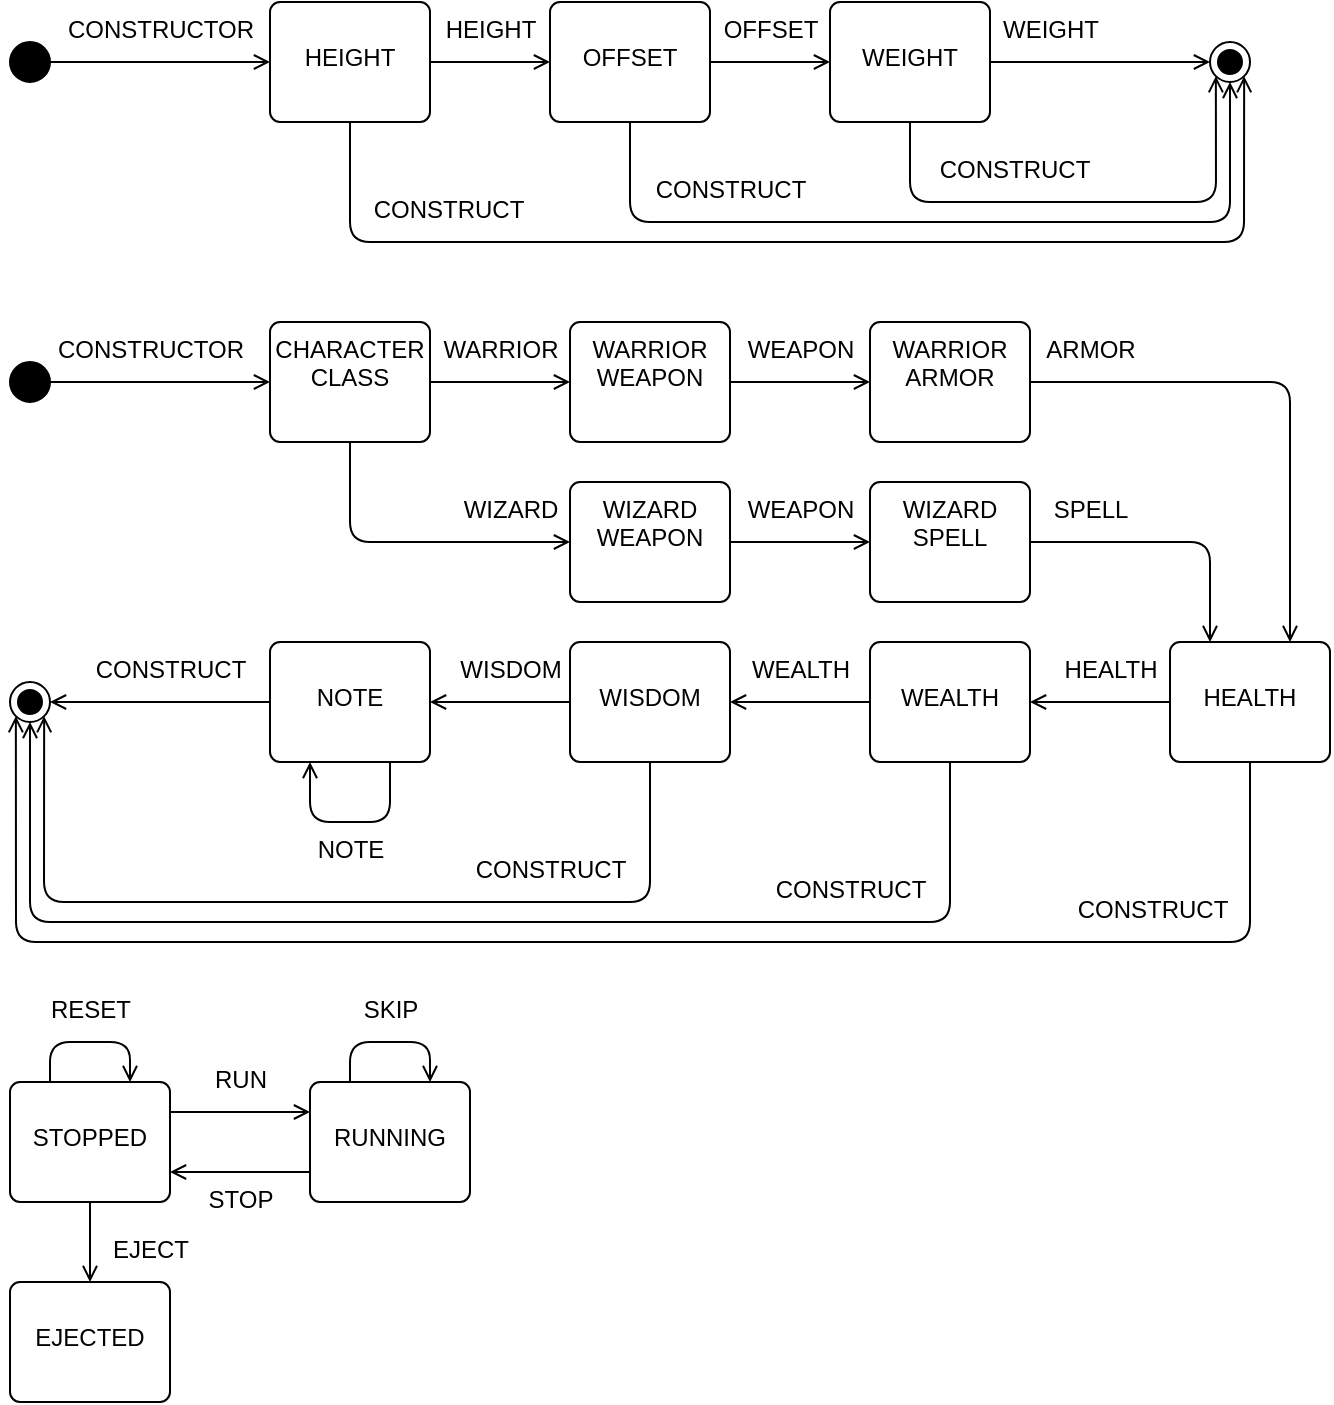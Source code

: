 <mxfile version="24.7.10">
  <diagram name="Page-1" id="Ac71hImqdFUwSNVHBzud">
    <mxGraphModel dx="1434" dy="754" grid="1" gridSize="10" guides="1" tooltips="1" connect="1" arrows="1" fold="1" page="1" pageScale="1" pageWidth="850" pageHeight="1100" background="none" math="0" shadow="0">
      <root>
        <mxCell id="0" />
        <mxCell id="1" parent="0" />
        <mxCell id="HTi7tMDV67TymgXYMMtL-4" value="&lt;div&gt;&lt;br&gt;&lt;/div&gt;&lt;div&gt;STOPPED&lt;/div&gt;" style="html=1;align=center;verticalAlign=top;rounded=1;absoluteArcSize=1;arcSize=10;dashed=0;whiteSpace=wrap;labelBackgroundColor=none;" parent="1" vertex="1">
          <mxGeometry x="40" y="580" width="80" height="60" as="geometry" />
        </mxCell>
        <mxCell id="HTi7tMDV67TymgXYMMtL-5" value="&lt;div&gt;&lt;br&gt;&lt;/div&gt;&lt;div&gt;EJECTED&lt;/div&gt;" style="html=1;align=center;verticalAlign=top;rounded=1;absoluteArcSize=1;arcSize=10;dashed=0;whiteSpace=wrap;labelBackgroundColor=none;" parent="1" vertex="1">
          <mxGeometry x="40" y="680" width="80" height="60" as="geometry" />
        </mxCell>
        <mxCell id="HTi7tMDV67TymgXYMMtL-6" value="&lt;div&gt;&lt;br&gt;&lt;/div&gt;&lt;div&gt;RUNNING&lt;/div&gt;" style="html=1;align=center;verticalAlign=top;rounded=1;absoluteArcSize=1;arcSize=10;dashed=0;whiteSpace=wrap;labelBackgroundColor=none;" parent="1" vertex="1">
          <mxGeometry x="190" y="580" width="80" height="60" as="geometry" />
        </mxCell>
        <mxCell id="HTi7tMDV67TymgXYMMtL-11" value="" style="endArrow=open;html=1;rounded=1;align=center;verticalAlign=bottom;endFill=0;labelBackgroundColor=none;exitX=0;exitY=0.75;exitDx=0;exitDy=0;entryX=1;entryY=0.75;entryDx=0;entryDy=0;fontColor=default;" parent="1" source="HTi7tMDV67TymgXYMMtL-6" target="HTi7tMDV67TymgXYMMtL-4" edge="1">
          <mxGeometry y="70" relative="1" as="geometry">
            <mxPoint x="280" y="740" as="sourcePoint" />
            <mxPoint x="480" y="740" as="targetPoint" />
            <mxPoint as="offset" />
          </mxGeometry>
        </mxCell>
        <mxCell id="HTi7tMDV67TymgXYMMtL-12" value="STOP" style="resizable=0;html=1;align=center;verticalAlign=top;labelBackgroundColor=none;direction=south;rounded=1;" parent="HTi7tMDV67TymgXYMMtL-11" connectable="0" vertex="1">
          <mxGeometry relative="1" as="geometry" />
        </mxCell>
        <mxCell id="HTi7tMDV67TymgXYMMtL-14" value="" style="endArrow=open;html=1;rounded=1;align=center;verticalAlign=bottom;endFill=0;labelBackgroundColor=none;exitX=1;exitY=0.25;exitDx=0;exitDy=0;entryX=0;entryY=0.25;entryDx=0;entryDy=0;fontColor=default;" parent="1" source="HTi7tMDV67TymgXYMMtL-4" target="HTi7tMDV67TymgXYMMtL-6" edge="1">
          <mxGeometry y="70" relative="1" as="geometry">
            <mxPoint x="320" y="530" as="sourcePoint" />
            <mxPoint x="120" y="530" as="targetPoint" />
            <mxPoint as="offset" />
          </mxGeometry>
        </mxCell>
        <mxCell id="HTi7tMDV67TymgXYMMtL-15" value="RUN" style="resizable=0;html=1;align=center;verticalAlign=top;labelBackgroundColor=none;direction=west;rounded=1;" parent="HTi7tMDV67TymgXYMMtL-14" connectable="0" vertex="1">
          <mxGeometry relative="1" as="geometry">
            <mxPoint y="-30" as="offset" />
          </mxGeometry>
        </mxCell>
        <mxCell id="HTi7tMDV67TymgXYMMtL-16" value="" style="endArrow=open;html=1;rounded=1;align=center;verticalAlign=bottom;endFill=0;labelBackgroundColor=none;exitX=0.5;exitY=1;exitDx=0;exitDy=0;entryX=0.5;entryY=0;entryDx=0;entryDy=0;fontColor=default;" parent="1" source="HTi7tMDV67TymgXYMMtL-4" target="HTi7tMDV67TymgXYMMtL-5" edge="1">
          <mxGeometry y="70" relative="1" as="geometry">
            <mxPoint x="170" y="590" as="sourcePoint" />
            <mxPoint x="370" y="590" as="targetPoint" />
            <mxPoint as="offset" />
          </mxGeometry>
        </mxCell>
        <mxCell id="HTi7tMDV67TymgXYMMtL-17" value="EJECT" style="resizable=0;html=1;align=center;verticalAlign=top;labelBackgroundColor=none;direction=south;rounded=1;" parent="HTi7tMDV67TymgXYMMtL-16" connectable="0" vertex="1">
          <mxGeometry relative="1" as="geometry">
            <mxPoint x="30" y="-10" as="offset" />
          </mxGeometry>
        </mxCell>
        <mxCell id="HTi7tMDV67TymgXYMMtL-20" value="" style="endArrow=open;html=1;rounded=1;align=center;verticalAlign=bottom;endFill=0;labelBackgroundColor=none;exitX=0.25;exitY=0;exitDx=0;exitDy=0;entryX=0.75;entryY=0;entryDx=0;entryDy=0;fontColor=default;" parent="1" source="HTi7tMDV67TymgXYMMtL-6" target="HTi7tMDV67TymgXYMMtL-6" edge="1">
          <mxGeometry y="70" relative="1" as="geometry">
            <mxPoint x="330" y="630" as="sourcePoint" />
            <mxPoint x="460" y="610" as="targetPoint" />
            <Array as="points">
              <mxPoint x="210" y="560" />
              <mxPoint x="250" y="560" />
            </Array>
            <mxPoint as="offset" />
          </mxGeometry>
        </mxCell>
        <mxCell id="HTi7tMDV67TymgXYMMtL-21" value="SKIP" style="resizable=0;html=1;align=center;verticalAlign=top;labelBackgroundColor=none;direction=west;rounded=1;" parent="HTi7tMDV67TymgXYMMtL-20" connectable="0" vertex="1">
          <mxGeometry relative="1" as="geometry">
            <mxPoint y="-30" as="offset" />
          </mxGeometry>
        </mxCell>
        <mxCell id="HTi7tMDV67TymgXYMMtL-26" value="" style="endArrow=open;html=1;rounded=1;align=center;verticalAlign=bottom;endFill=0;labelBackgroundColor=none;exitX=0.25;exitY=0;exitDx=0;exitDy=0;entryX=0.75;entryY=0;entryDx=0;entryDy=0;fontColor=default;" parent="1" source="HTi7tMDV67TymgXYMMtL-4" target="HTi7tMDV67TymgXYMMtL-4" edge="1">
          <mxGeometry y="70" relative="1" as="geometry">
            <mxPoint x="290" y="590" as="sourcePoint" />
            <mxPoint x="290" y="630" as="targetPoint" />
            <Array as="points">
              <mxPoint x="60" y="560" />
              <mxPoint x="100" y="560" />
            </Array>
            <mxPoint as="offset" />
          </mxGeometry>
        </mxCell>
        <mxCell id="HTi7tMDV67TymgXYMMtL-27" value="RESET" style="resizable=0;html=1;align=center;verticalAlign=top;labelBackgroundColor=none;direction=north;rounded=1;" parent="HTi7tMDV67TymgXYMMtL-26" connectable="0" vertex="1">
          <mxGeometry relative="1" as="geometry">
            <mxPoint y="-30" as="offset" />
          </mxGeometry>
        </mxCell>
        <mxCell id="Jva7O8vbE3L5nxs0JY6R-1" value="&lt;div&gt;&lt;br&gt;&lt;/div&gt;&lt;div&gt;HEIGHT&lt;/div&gt;" style="html=1;align=center;verticalAlign=top;rounded=1;absoluteArcSize=1;arcSize=10;dashed=0;whiteSpace=wrap;labelBackgroundColor=none;" parent="1" vertex="1">
          <mxGeometry x="170" y="40" width="80" height="60" as="geometry" />
        </mxCell>
        <mxCell id="Jva7O8vbE3L5nxs0JY6R-2" value="&lt;div&gt;&lt;br&gt;&lt;/div&gt;&lt;div&gt;OFFSET&lt;/div&gt;" style="html=1;align=center;verticalAlign=top;rounded=1;absoluteArcSize=1;arcSize=10;dashed=0;whiteSpace=wrap;labelBackgroundColor=none;" parent="1" vertex="1">
          <mxGeometry x="310" y="40" width="80" height="60" as="geometry" />
        </mxCell>
        <mxCell id="Jva7O8vbE3L5nxs0JY6R-3" value="&lt;div&gt;&lt;br&gt;&lt;/div&gt;&lt;div&gt;WEIGHT&lt;/div&gt;" style="html=1;align=center;verticalAlign=top;rounded=1;absoluteArcSize=1;arcSize=10;dashed=0;whiteSpace=wrap;labelBackgroundColor=none;" parent="1" vertex="1">
          <mxGeometry x="450" y="40" width="80" height="60" as="geometry" />
        </mxCell>
        <mxCell id="Jva7O8vbE3L5nxs0JY6R-4" value="" style="ellipse;fillColor=strokeColor;html=1;" parent="1" vertex="1">
          <mxGeometry x="40" y="60" width="20" height="20" as="geometry" />
        </mxCell>
        <mxCell id="Jva7O8vbE3L5nxs0JY6R-5" value="" style="endArrow=open;html=1;rounded=1;align=center;verticalAlign=bottom;endFill=0;labelBackgroundColor=none;fontColor=default;exitX=1;exitY=0.5;exitDx=0;exitDy=0;entryX=0;entryY=0.5;entryDx=0;entryDy=0;" parent="1" source="Jva7O8vbE3L5nxs0JY6R-4" target="Jva7O8vbE3L5nxs0JY6R-1" edge="1">
          <mxGeometry y="70" relative="1" as="geometry">
            <mxPoint x="280" y="-10" as="sourcePoint" />
            <mxPoint x="150" y="-10" as="targetPoint" />
            <mxPoint as="offset" />
          </mxGeometry>
        </mxCell>
        <mxCell id="Jva7O8vbE3L5nxs0JY6R-6" value="CONSTRUCTOR" style="resizable=0;html=1;align=center;verticalAlign=top;labelBackgroundColor=none;direction=west;rounded=1;" parent="Jva7O8vbE3L5nxs0JY6R-5" connectable="0" vertex="1">
          <mxGeometry relative="1" as="geometry">
            <mxPoint y="-30" as="offset" />
          </mxGeometry>
        </mxCell>
        <mxCell id="Jva7O8vbE3L5nxs0JY6R-8" value="" style="endArrow=open;html=1;rounded=1;align=center;verticalAlign=bottom;endFill=0;labelBackgroundColor=none;fontColor=default;exitX=1;exitY=0.5;exitDx=0;exitDy=0;entryX=0;entryY=0.5;entryDx=0;entryDy=0;" parent="1" source="Jva7O8vbE3L5nxs0JY6R-1" target="Jva7O8vbE3L5nxs0JY6R-2" edge="1">
          <mxGeometry y="70" relative="1" as="geometry">
            <mxPoint x="230" y="170" as="sourcePoint" />
            <mxPoint x="340" y="170" as="targetPoint" />
            <mxPoint as="offset" />
          </mxGeometry>
        </mxCell>
        <mxCell id="Jva7O8vbE3L5nxs0JY6R-9" value="&lt;div&gt;HEIGHT&lt;/div&gt;" style="resizable=0;html=1;align=center;verticalAlign=top;labelBackgroundColor=none;direction=west;rounded=1;" parent="Jva7O8vbE3L5nxs0JY6R-8" connectable="0" vertex="1">
          <mxGeometry relative="1" as="geometry">
            <mxPoint y="-30" as="offset" />
          </mxGeometry>
        </mxCell>
        <mxCell id="Jva7O8vbE3L5nxs0JY6R-10" value="" style="endArrow=open;html=1;rounded=1;align=center;verticalAlign=bottom;endFill=0;labelBackgroundColor=none;fontColor=default;exitX=1;exitY=0.5;exitDx=0;exitDy=0;entryX=0;entryY=0.5;entryDx=0;entryDy=0;" parent="1" source="Jva7O8vbE3L5nxs0JY6R-2" target="Jva7O8vbE3L5nxs0JY6R-3" edge="1">
          <mxGeometry y="70" relative="1" as="geometry">
            <mxPoint x="260" y="80" as="sourcePoint" />
            <mxPoint x="330" y="80" as="targetPoint" />
            <mxPoint as="offset" />
          </mxGeometry>
        </mxCell>
        <mxCell id="Jva7O8vbE3L5nxs0JY6R-11" value="OFFSET" style="resizable=0;html=1;align=center;verticalAlign=top;labelBackgroundColor=none;direction=west;rounded=1;" parent="Jva7O8vbE3L5nxs0JY6R-10" connectable="0" vertex="1">
          <mxGeometry relative="1" as="geometry">
            <mxPoint y="-30" as="offset" />
          </mxGeometry>
        </mxCell>
        <mxCell id="Jva7O8vbE3L5nxs0JY6R-14" value="" style="endArrow=open;html=1;rounded=1;align=center;verticalAlign=bottom;endFill=0;labelBackgroundColor=none;fontColor=default;exitX=1;exitY=0.5;exitDx=0;exitDy=0;entryX=0;entryY=0.5;entryDx=0;entryDy=0;" parent="1" source="Jva7O8vbE3L5nxs0JY6R-3" target="Jva7O8vbE3L5nxs0JY6R-7" edge="1">
          <mxGeometry y="70" relative="1" as="geometry">
            <mxPoint x="550" y="69.5" as="sourcePoint" />
            <mxPoint x="620" y="69.5" as="targetPoint" />
            <mxPoint as="offset" />
          </mxGeometry>
        </mxCell>
        <mxCell id="Jva7O8vbE3L5nxs0JY6R-15" value="WEIGHT" style="resizable=0;html=1;align=center;verticalAlign=top;labelBackgroundColor=none;direction=west;rounded=1;" parent="Jva7O8vbE3L5nxs0JY6R-14" connectable="0" vertex="1">
          <mxGeometry relative="1" as="geometry">
            <mxPoint x="-25" y="-30" as="offset" />
          </mxGeometry>
        </mxCell>
        <mxCell id="Jva7O8vbE3L5nxs0JY6R-7" value="" style="ellipse;html=1;shape=endState;fillColor=strokeColor;" parent="1" vertex="1">
          <mxGeometry x="640" y="60" width="20" height="20" as="geometry" />
        </mxCell>
        <mxCell id="Jva7O8vbE3L5nxs0JY6R-16" value="" style="endArrow=open;html=1;rounded=1;align=center;verticalAlign=bottom;endFill=0;labelBackgroundColor=none;fontColor=default;exitX=0.5;exitY=1;exitDx=0;exitDy=0;entryX=1;entryY=1;entryDx=0;entryDy=0;" parent="1" source="Jva7O8vbE3L5nxs0JY6R-1" target="Jva7O8vbE3L5nxs0JY6R-7" edge="1">
          <mxGeometry y="70" relative="1" as="geometry">
            <mxPoint x="80" y="180" as="sourcePoint" />
            <mxPoint x="600" y="160" as="targetPoint" />
            <mxPoint as="offset" />
            <Array as="points">
              <mxPoint x="210" y="160" />
              <mxPoint x="410" y="160" />
              <mxPoint x="657" y="160" />
            </Array>
          </mxGeometry>
        </mxCell>
        <mxCell id="Jva7O8vbE3L5nxs0JY6R-17" value="CONSTRUCT" style="resizable=0;html=1;align=center;verticalAlign=top;labelBackgroundColor=none;direction=north;rounded=1;" parent="Jva7O8vbE3L5nxs0JY6R-16" connectable="0" vertex="1">
          <mxGeometry relative="1" as="geometry">
            <mxPoint x="-186" y="-30" as="offset" />
          </mxGeometry>
        </mxCell>
        <mxCell id="Jva7O8vbE3L5nxs0JY6R-18" value="" style="endArrow=open;html=1;rounded=1;align=center;verticalAlign=bottom;endFill=0;labelBackgroundColor=none;fontColor=default;exitX=0.5;exitY=1;exitDx=0;exitDy=0;entryX=0.5;entryY=1;entryDx=0;entryDy=0;" parent="1" source="Jva7O8vbE3L5nxs0JY6R-2" target="Jva7O8vbE3L5nxs0JY6R-7" edge="1">
          <mxGeometry y="70" relative="1" as="geometry">
            <mxPoint x="220" y="110" as="sourcePoint" />
            <mxPoint x="590" y="80" as="targetPoint" />
            <mxPoint as="offset" />
            <Array as="points">
              <mxPoint x="350" y="150" />
              <mxPoint x="650" y="150" />
            </Array>
          </mxGeometry>
        </mxCell>
        <mxCell id="Jva7O8vbE3L5nxs0JY6R-19" value="CONSTRUCT" style="resizable=0;html=1;align=center;verticalAlign=top;labelBackgroundColor=none;direction=west;rounded=1;" parent="Jva7O8vbE3L5nxs0JY6R-18" connectable="0" vertex="1">
          <mxGeometry relative="1" as="geometry">
            <mxPoint x="-110" y="-30" as="offset" />
          </mxGeometry>
        </mxCell>
        <mxCell id="Jva7O8vbE3L5nxs0JY6R-20" value="" style="endArrow=open;html=1;rounded=1;align=center;verticalAlign=bottom;endFill=0;labelBackgroundColor=none;fontColor=default;exitX=0.5;exitY=1;exitDx=0;exitDy=0;entryX=0;entryY=1;entryDx=0;entryDy=0;" parent="1" source="Jva7O8vbE3L5nxs0JY6R-3" target="Jva7O8vbE3L5nxs0JY6R-7" edge="1">
          <mxGeometry y="70" relative="1" as="geometry">
            <mxPoint x="360" y="110" as="sourcePoint" />
            <mxPoint x="590" y="80" as="targetPoint" />
            <mxPoint as="offset" />
            <Array as="points">
              <mxPoint x="490" y="140" />
              <mxPoint x="643" y="140" />
            </Array>
          </mxGeometry>
        </mxCell>
        <mxCell id="Jva7O8vbE3L5nxs0JY6R-21" value="CONSTRUCT" style="resizable=0;html=1;align=center;verticalAlign=top;labelBackgroundColor=none;direction=north;rounded=1;" parent="Jva7O8vbE3L5nxs0JY6R-20" connectable="0" vertex="1">
          <mxGeometry relative="1" as="geometry">
            <mxPoint x="-36" y="-30" as="offset" />
          </mxGeometry>
        </mxCell>
        <mxCell id="Jva7O8vbE3L5nxs0JY6R-22" value="&lt;div&gt;CHARACTER&lt;/div&gt;&lt;div&gt;CLASS&lt;br&gt;&lt;/div&gt;" style="html=1;align=center;verticalAlign=top;rounded=1;absoluteArcSize=1;arcSize=10;dashed=0;whiteSpace=wrap;labelBackgroundColor=none;" parent="1" vertex="1">
          <mxGeometry x="170" y="200" width="80" height="60" as="geometry" />
        </mxCell>
        <mxCell id="Jva7O8vbE3L5nxs0JY6R-23" value="&lt;div&gt;WARRIOR&lt;/div&gt;&lt;div&gt;WEAPON&lt;/div&gt;" style="html=1;align=center;verticalAlign=top;rounded=1;absoluteArcSize=1;arcSize=10;dashed=0;whiteSpace=wrap;labelBackgroundColor=none;" parent="1" vertex="1">
          <mxGeometry x="320" y="200" width="80" height="60" as="geometry" />
        </mxCell>
        <mxCell id="Jva7O8vbE3L5nxs0JY6R-24" value="&lt;div&gt;WARRIOR&lt;/div&gt;&lt;div&gt;ARMOR&lt;/div&gt;" style="html=1;align=center;verticalAlign=top;rounded=1;absoluteArcSize=1;arcSize=10;dashed=0;whiteSpace=wrap;labelBackgroundColor=none;" parent="1" vertex="1">
          <mxGeometry x="470" y="200" width="80" height="60" as="geometry" />
        </mxCell>
        <mxCell id="Jva7O8vbE3L5nxs0JY6R-25" value="" style="ellipse;fillColor=strokeColor;html=1;" parent="1" vertex="1">
          <mxGeometry x="40" y="220" width="20" height="20" as="geometry" />
        </mxCell>
        <mxCell id="Jva7O8vbE3L5nxs0JY6R-26" value="" style="endArrow=open;html=1;rounded=1;align=center;verticalAlign=bottom;endFill=0;labelBackgroundColor=none;fontColor=default;exitX=1;exitY=0.5;exitDx=0;exitDy=0;entryX=0;entryY=0.5;entryDx=0;entryDy=0;" parent="1" source="Jva7O8vbE3L5nxs0JY6R-25" target="Jva7O8vbE3L5nxs0JY6R-22" edge="1">
          <mxGeometry y="70" relative="1" as="geometry">
            <mxPoint x="280" y="150" as="sourcePoint" />
            <mxPoint x="150" y="150" as="targetPoint" />
            <mxPoint as="offset" />
          </mxGeometry>
        </mxCell>
        <mxCell id="Jva7O8vbE3L5nxs0JY6R-27" value="CONSTRUCTOR" style="resizable=0;html=1;align=center;verticalAlign=top;labelBackgroundColor=none;direction=west;rounded=1;" parent="Jva7O8vbE3L5nxs0JY6R-26" connectable="0" vertex="1">
          <mxGeometry relative="1" as="geometry">
            <mxPoint x="-5" y="-30" as="offset" />
          </mxGeometry>
        </mxCell>
        <mxCell id="Jva7O8vbE3L5nxs0JY6R-28" value="" style="endArrow=open;html=1;rounded=1;align=center;verticalAlign=bottom;endFill=0;labelBackgroundColor=none;fontColor=default;exitX=1;exitY=0.5;exitDx=0;exitDy=0;entryX=0;entryY=0.5;entryDx=0;entryDy=0;" parent="1" source="Jva7O8vbE3L5nxs0JY6R-22" target="Jva7O8vbE3L5nxs0JY6R-23" edge="1">
          <mxGeometry y="70" relative="1" as="geometry">
            <mxPoint x="230" y="330" as="sourcePoint" />
            <mxPoint x="340" y="330" as="targetPoint" />
            <mxPoint as="offset" />
          </mxGeometry>
        </mxCell>
        <mxCell id="Jva7O8vbE3L5nxs0JY6R-29" value="WARRIOR" style="resizable=0;html=1;align=center;verticalAlign=top;labelBackgroundColor=none;direction=west;rounded=1;" parent="Jva7O8vbE3L5nxs0JY6R-28" connectable="0" vertex="1">
          <mxGeometry relative="1" as="geometry">
            <mxPoint y="-30" as="offset" />
          </mxGeometry>
        </mxCell>
        <mxCell id="Jva7O8vbE3L5nxs0JY6R-30" value="" style="endArrow=open;html=1;rounded=1;align=center;verticalAlign=bottom;endFill=0;labelBackgroundColor=none;fontColor=default;exitX=1;exitY=0.5;exitDx=0;exitDy=0;entryX=0;entryY=0.5;entryDx=0;entryDy=0;" parent="1" source="Jva7O8vbE3L5nxs0JY6R-23" target="Jva7O8vbE3L5nxs0JY6R-24" edge="1">
          <mxGeometry y="70" relative="1" as="geometry">
            <mxPoint x="270" y="240" as="sourcePoint" />
            <mxPoint x="340" y="240" as="targetPoint" />
            <mxPoint as="offset" />
          </mxGeometry>
        </mxCell>
        <mxCell id="Jva7O8vbE3L5nxs0JY6R-31" value="WEAPON" style="resizable=0;html=1;align=center;verticalAlign=top;labelBackgroundColor=none;direction=west;rounded=1;" parent="Jva7O8vbE3L5nxs0JY6R-30" connectable="0" vertex="1">
          <mxGeometry relative="1" as="geometry">
            <mxPoint y="-30" as="offset" />
          </mxGeometry>
        </mxCell>
        <mxCell id="Jva7O8vbE3L5nxs0JY6R-32" value="" style="endArrow=open;html=1;rounded=1;align=center;verticalAlign=bottom;endFill=0;labelBackgroundColor=none;fontColor=default;exitX=1;exitY=0.5;exitDx=0;exitDy=0;entryX=0.75;entryY=0;entryDx=0;entryDy=0;" parent="1" source="Jva7O8vbE3L5nxs0JY6R-24" target="Jva7O8vbE3L5nxs0JY6R-49" edge="1">
          <mxGeometry y="70" relative="1" as="geometry">
            <mxPoint x="570" y="229.5" as="sourcePoint" />
            <mxPoint x="660" y="230" as="targetPoint" />
            <mxPoint as="offset" />
            <Array as="points">
              <mxPoint x="680" y="230" />
            </Array>
          </mxGeometry>
        </mxCell>
        <mxCell id="Jva7O8vbE3L5nxs0JY6R-33" value="ARMOR" style="resizable=0;html=1;align=center;verticalAlign=top;labelBackgroundColor=none;direction=west;rounded=1;" parent="Jva7O8vbE3L5nxs0JY6R-32" connectable="0" vertex="1">
          <mxGeometry relative="1" as="geometry">
            <mxPoint x="-100" y="-30" as="offset" />
          </mxGeometry>
        </mxCell>
        <mxCell id="Jva7O8vbE3L5nxs0JY6R-41" value="&lt;div&gt;WIZARD&lt;/div&gt;&lt;div&gt;WEAPON&lt;/div&gt;" style="html=1;align=center;verticalAlign=top;rounded=1;absoluteArcSize=1;arcSize=10;dashed=0;whiteSpace=wrap;labelBackgroundColor=none;" parent="1" vertex="1">
          <mxGeometry x="320" y="280" width="80" height="60" as="geometry" />
        </mxCell>
        <mxCell id="Jva7O8vbE3L5nxs0JY6R-42" value="&lt;div&gt;WIZARD&lt;/div&gt;&lt;div&gt;SPELL&lt;br&gt;&lt;/div&gt;" style="html=1;align=center;verticalAlign=top;rounded=1;absoluteArcSize=1;arcSize=10;dashed=0;whiteSpace=wrap;labelBackgroundColor=none;" parent="1" vertex="1">
          <mxGeometry x="470" y="280" width="80" height="60" as="geometry" />
        </mxCell>
        <mxCell id="Jva7O8vbE3L5nxs0JY6R-43" value="" style="endArrow=open;html=1;rounded=1;align=center;verticalAlign=bottom;endFill=0;labelBackgroundColor=none;fontColor=default;exitX=0.5;exitY=1;exitDx=0;exitDy=0;entryX=0;entryY=0.5;entryDx=0;entryDy=0;" parent="1" source="Jva7O8vbE3L5nxs0JY6R-22" target="Jva7O8vbE3L5nxs0JY6R-41" edge="1">
          <mxGeometry y="70" relative="1" as="geometry">
            <mxPoint x="250" y="310" as="sourcePoint" />
            <mxPoint x="340" y="410" as="targetPoint" />
            <mxPoint as="offset" />
            <Array as="points">
              <mxPoint x="210" y="310" />
            </Array>
          </mxGeometry>
        </mxCell>
        <mxCell id="Jva7O8vbE3L5nxs0JY6R-44" value="WIZARD" style="resizable=0;html=1;align=center;verticalAlign=top;labelBackgroundColor=none;direction=west;rounded=1;" parent="Jva7O8vbE3L5nxs0JY6R-43" connectable="0" vertex="1">
          <mxGeometry relative="1" as="geometry">
            <mxPoint x="50" y="-30" as="offset" />
          </mxGeometry>
        </mxCell>
        <mxCell id="Jva7O8vbE3L5nxs0JY6R-45" value="" style="endArrow=open;html=1;rounded=1;align=center;verticalAlign=bottom;endFill=0;labelBackgroundColor=none;fontColor=default;exitX=1;exitY=0.5;exitDx=0;exitDy=0;entryX=0;entryY=0.5;entryDx=0;entryDy=0;" parent="1" source="Jva7O8vbE3L5nxs0JY6R-41" target="Jva7O8vbE3L5nxs0JY6R-42" edge="1">
          <mxGeometry y="70" relative="1" as="geometry">
            <mxPoint x="270" y="320" as="sourcePoint" />
            <mxPoint x="340" y="320" as="targetPoint" />
            <mxPoint as="offset" />
          </mxGeometry>
        </mxCell>
        <mxCell id="Jva7O8vbE3L5nxs0JY6R-46" value="WEAPON" style="resizable=0;html=1;align=center;verticalAlign=top;labelBackgroundColor=none;direction=west;rounded=1;" parent="Jva7O8vbE3L5nxs0JY6R-45" connectable="0" vertex="1">
          <mxGeometry relative="1" as="geometry">
            <mxPoint y="-30" as="offset" />
          </mxGeometry>
        </mxCell>
        <mxCell id="Jva7O8vbE3L5nxs0JY6R-47" value="" style="endArrow=open;html=1;rounded=1;align=center;verticalAlign=bottom;endFill=0;labelBackgroundColor=none;fontColor=default;exitX=1;exitY=0.5;exitDx=0;exitDy=0;entryX=0.25;entryY=0;entryDx=0;entryDy=0;" parent="1" source="Jva7O8vbE3L5nxs0JY6R-42" target="Jva7O8vbE3L5nxs0JY6R-49" edge="1">
          <mxGeometry y="70" relative="1" as="geometry">
            <mxPoint x="570" y="309.5" as="sourcePoint" />
            <mxPoint x="660" y="310" as="targetPoint" />
            <mxPoint as="offset" />
            <Array as="points">
              <mxPoint x="640" y="310" />
            </Array>
          </mxGeometry>
        </mxCell>
        <mxCell id="Jva7O8vbE3L5nxs0JY6R-48" value="SPELL" style="resizable=0;html=1;align=center;verticalAlign=top;labelBackgroundColor=none;direction=west;rounded=1;" parent="Jva7O8vbE3L5nxs0JY6R-47" connectable="0" vertex="1">
          <mxGeometry relative="1" as="geometry">
            <mxPoint x="-40" y="-30" as="offset" />
          </mxGeometry>
        </mxCell>
        <mxCell id="Jva7O8vbE3L5nxs0JY6R-49" value="&lt;div&gt;&lt;br&gt;&lt;/div&gt;&lt;div&gt;HEALTH&lt;/div&gt;" style="html=1;align=center;verticalAlign=top;rounded=1;absoluteArcSize=1;arcSize=10;dashed=0;whiteSpace=wrap;labelBackgroundColor=none;" parent="1" vertex="1">
          <mxGeometry x="620" y="360" width="80" height="60" as="geometry" />
        </mxCell>
        <mxCell id="Jva7O8vbE3L5nxs0JY6R-50" value="&lt;div&gt;&lt;br&gt;&lt;/div&gt;&lt;div&gt;WEALTH&lt;/div&gt;" style="html=1;align=center;verticalAlign=top;rounded=1;absoluteArcSize=1;arcSize=10;dashed=0;whiteSpace=wrap;labelBackgroundColor=none;" parent="1" vertex="1">
          <mxGeometry x="470" y="360" width="80" height="60" as="geometry" />
        </mxCell>
        <mxCell id="Jva7O8vbE3L5nxs0JY6R-51" value="&lt;div&gt;&lt;br&gt;&lt;/div&gt;&lt;div&gt;WISDOM&lt;/div&gt;" style="html=1;align=center;verticalAlign=top;rounded=1;absoluteArcSize=1;arcSize=10;dashed=0;whiteSpace=wrap;labelBackgroundColor=none;" parent="1" vertex="1">
          <mxGeometry x="320" y="360" width="80" height="60" as="geometry" />
        </mxCell>
        <mxCell id="Jva7O8vbE3L5nxs0JY6R-52" value="&lt;div&gt;&lt;br&gt;&lt;/div&gt;&lt;div&gt;NOTE&lt;/div&gt;" style="html=1;align=center;verticalAlign=top;rounded=1;absoluteArcSize=1;arcSize=10;dashed=0;whiteSpace=wrap;labelBackgroundColor=none;" parent="1" vertex="1">
          <mxGeometry x="170" y="360" width="80" height="60" as="geometry" />
        </mxCell>
        <mxCell id="Jva7O8vbE3L5nxs0JY6R-53" value="" style="ellipse;html=1;shape=endState;fillColor=strokeColor;" parent="1" vertex="1">
          <mxGeometry x="40" y="380" width="20" height="20" as="geometry" />
        </mxCell>
        <mxCell id="Jva7O8vbE3L5nxs0JY6R-54" value="" style="endArrow=open;html=1;rounded=1;align=center;verticalAlign=bottom;endFill=0;labelBackgroundColor=none;fontColor=default;exitX=0;exitY=0.5;exitDx=0;exitDy=0;entryX=1;entryY=0.5;entryDx=0;entryDy=0;" parent="1" source="Jva7O8vbE3L5nxs0JY6R-49" target="Jva7O8vbE3L5nxs0JY6R-50" edge="1">
          <mxGeometry y="70" relative="1" as="geometry">
            <mxPoint x="560" y="300" as="sourcePoint" />
            <mxPoint x="560" y="390" as="targetPoint" />
            <mxPoint as="offset" />
            <Array as="points" />
          </mxGeometry>
        </mxCell>
        <mxCell id="Jva7O8vbE3L5nxs0JY6R-55" value="HEALTH" style="resizable=0;html=1;align=center;verticalAlign=top;labelBackgroundColor=none;direction=west;rounded=1;" parent="Jva7O8vbE3L5nxs0JY6R-54" connectable="0" vertex="1">
          <mxGeometry relative="1" as="geometry">
            <mxPoint x="5" y="-30" as="offset" />
          </mxGeometry>
        </mxCell>
        <mxCell id="Jva7O8vbE3L5nxs0JY6R-56" value="" style="endArrow=open;html=1;rounded=1;align=center;verticalAlign=bottom;endFill=0;labelBackgroundColor=none;fontColor=default;exitX=0;exitY=0.5;exitDx=0;exitDy=0;entryX=1;entryY=0.5;entryDx=0;entryDy=0;" parent="1" source="Jva7O8vbE3L5nxs0JY6R-50" target="Jva7O8vbE3L5nxs0JY6R-51" edge="1">
          <mxGeometry y="70" relative="1" as="geometry">
            <mxPoint x="390" y="310" as="sourcePoint" />
            <mxPoint x="480" y="285" as="targetPoint" />
            <mxPoint as="offset" />
            <Array as="points" />
          </mxGeometry>
        </mxCell>
        <mxCell id="Jva7O8vbE3L5nxs0JY6R-57" value="WEALTH" style="resizable=0;html=1;align=center;verticalAlign=top;labelBackgroundColor=none;direction=west;rounded=1;" parent="Jva7O8vbE3L5nxs0JY6R-56" connectable="0" vertex="1">
          <mxGeometry relative="1" as="geometry">
            <mxPoint y="-30" as="offset" />
          </mxGeometry>
        </mxCell>
        <mxCell id="Jva7O8vbE3L5nxs0JY6R-58" value="" style="endArrow=open;html=1;rounded=1;align=center;verticalAlign=bottom;endFill=0;labelBackgroundColor=none;fontColor=default;exitX=0;exitY=0.5;exitDx=0;exitDy=0;entryX=1;entryY=0.5;entryDx=0;entryDy=0;" parent="1" source="Jva7O8vbE3L5nxs0JY6R-51" target="Jva7O8vbE3L5nxs0JY6R-52" edge="1">
          <mxGeometry y="70" relative="1" as="geometry">
            <mxPoint x="310" y="450" as="sourcePoint" />
            <mxPoint x="220" y="450" as="targetPoint" />
            <mxPoint as="offset" />
            <Array as="points" />
          </mxGeometry>
        </mxCell>
        <mxCell id="Jva7O8vbE3L5nxs0JY6R-59" value="WISDOM" style="resizable=0;html=1;align=center;verticalAlign=top;labelBackgroundColor=none;direction=west;rounded=1;" parent="Jva7O8vbE3L5nxs0JY6R-58" connectable="0" vertex="1">
          <mxGeometry relative="1" as="geometry">
            <mxPoint x="5" y="-30" as="offset" />
          </mxGeometry>
        </mxCell>
        <mxCell id="Jva7O8vbE3L5nxs0JY6R-60" value="" style="endArrow=open;html=1;rounded=1;align=center;verticalAlign=bottom;endFill=0;labelBackgroundColor=none;fontColor=default;exitX=0.75;exitY=1;exitDx=0;exitDy=0;entryX=0.25;entryY=1;entryDx=0;entryDy=0;" parent="1" source="Jva7O8vbE3L5nxs0JY6R-52" target="Jva7O8vbE3L5nxs0JY6R-52" edge="1">
          <mxGeometry y="70" relative="1" as="geometry">
            <mxPoint x="310" y="400" as="sourcePoint" />
            <mxPoint x="190" y="520" as="targetPoint" />
            <mxPoint as="offset" />
            <Array as="points">
              <mxPoint x="230" y="450" />
              <mxPoint x="190" y="450" />
            </Array>
          </mxGeometry>
        </mxCell>
        <mxCell id="Jva7O8vbE3L5nxs0JY6R-61" value="NOTE" style="resizable=0;html=1;align=center;verticalAlign=top;labelBackgroundColor=none;direction=north;rounded=1;" parent="Jva7O8vbE3L5nxs0JY6R-60" connectable="0" vertex="1">
          <mxGeometry relative="1" as="geometry">
            <mxPoint as="offset" />
          </mxGeometry>
        </mxCell>
        <mxCell id="Jva7O8vbE3L5nxs0JY6R-63" value="" style="endArrow=open;html=1;rounded=1;align=center;verticalAlign=bottom;endFill=0;labelBackgroundColor=none;fontColor=default;exitX=0;exitY=0.5;exitDx=0;exitDy=0;entryX=1;entryY=0.5;entryDx=0;entryDy=0;" parent="1" source="Jva7O8vbE3L5nxs0JY6R-52" target="Jva7O8vbE3L5nxs0JY6R-53" edge="1">
          <mxGeometry y="70" relative="1" as="geometry">
            <mxPoint x="130" y="400" as="sourcePoint" />
            <mxPoint x="90" y="390" as="targetPoint" />
            <mxPoint as="offset" />
            <Array as="points" />
          </mxGeometry>
        </mxCell>
        <mxCell id="Jva7O8vbE3L5nxs0JY6R-64" value="CONSTRUCT" style="resizable=0;html=1;align=center;verticalAlign=top;labelBackgroundColor=none;direction=west;rounded=1;" parent="Jva7O8vbE3L5nxs0JY6R-63" connectable="0" vertex="1">
          <mxGeometry relative="1" as="geometry">
            <mxPoint x="5" y="-30" as="offset" />
          </mxGeometry>
        </mxCell>
        <mxCell id="znW-r9fmvjj_6vOvOYMQ-1" value="" style="endArrow=open;html=1;rounded=1;align=center;verticalAlign=bottom;endFill=0;labelBackgroundColor=none;fontColor=default;exitX=0.5;exitY=1;exitDx=0;exitDy=0;entryX=1;entryY=1;entryDx=0;entryDy=0;" parent="1" source="Jva7O8vbE3L5nxs0JY6R-51" target="Jva7O8vbE3L5nxs0JY6R-53" edge="1">
          <mxGeometry y="70" relative="1" as="geometry">
            <mxPoint x="180" y="400" as="sourcePoint" />
            <mxPoint x="90" y="490" as="targetPoint" />
            <mxPoint as="offset" />
            <Array as="points">
              <mxPoint x="360" y="490" />
              <mxPoint x="57" y="490" />
            </Array>
          </mxGeometry>
        </mxCell>
        <mxCell id="znW-r9fmvjj_6vOvOYMQ-2" value="CONSTRUCT" style="resizable=0;html=1;align=center;verticalAlign=top;labelBackgroundColor=none;direction=west;rounded=1;" parent="znW-r9fmvjj_6vOvOYMQ-1" connectable="0" vertex="1">
          <mxGeometry relative="1" as="geometry">
            <mxPoint x="113" y="-30" as="offset" />
          </mxGeometry>
        </mxCell>
        <mxCell id="znW-r9fmvjj_6vOvOYMQ-3" value="" style="endArrow=open;html=1;rounded=1;align=center;verticalAlign=bottom;endFill=0;labelBackgroundColor=none;fontColor=default;exitX=0.5;exitY=1;exitDx=0;exitDy=0;" parent="1" source="Jva7O8vbE3L5nxs0JY6R-50" edge="1">
          <mxGeometry y="70" relative="1" as="geometry">
            <mxPoint x="370" y="430" as="sourcePoint" />
            <mxPoint x="50" y="400" as="targetPoint" />
            <mxPoint as="offset" />
            <Array as="points">
              <mxPoint x="510" y="500" />
              <mxPoint x="50" y="500" />
            </Array>
          </mxGeometry>
        </mxCell>
        <mxCell id="znW-r9fmvjj_6vOvOYMQ-4" value="CONSTRUCT" style="resizable=0;html=1;align=center;verticalAlign=top;labelBackgroundColor=none;direction=west;rounded=1;" parent="znW-r9fmvjj_6vOvOYMQ-3" connectable="0" vertex="1">
          <mxGeometry relative="1" as="geometry">
            <mxPoint x="190" y="-30" as="offset" />
          </mxGeometry>
        </mxCell>
        <mxCell id="znW-r9fmvjj_6vOvOYMQ-5" value="" style="endArrow=open;html=1;rounded=1;align=center;verticalAlign=bottom;endFill=0;labelBackgroundColor=none;fontColor=default;exitX=0.5;exitY=1;exitDx=0;exitDy=0;entryX=0;entryY=1;entryDx=0;entryDy=0;" parent="1" source="Jva7O8vbE3L5nxs0JY6R-49" target="Jva7O8vbE3L5nxs0JY6R-53" edge="1">
          <mxGeometry y="70" relative="1" as="geometry">
            <mxPoint x="520" y="430" as="sourcePoint" />
            <mxPoint x="60" y="410" as="targetPoint" />
            <mxPoint as="offset" />
            <Array as="points">
              <mxPoint x="660" y="510" />
              <mxPoint x="43" y="510" />
            </Array>
          </mxGeometry>
        </mxCell>
        <mxCell id="znW-r9fmvjj_6vOvOYMQ-6" value="CONSTRUCT" style="resizable=0;html=1;align=center;verticalAlign=top;labelBackgroundColor=none;direction=west;rounded=1;" parent="znW-r9fmvjj_6vOvOYMQ-5" connectable="0" vertex="1">
          <mxGeometry relative="1" as="geometry">
            <mxPoint x="271" y="-30" as="offset" />
          </mxGeometry>
        </mxCell>
      </root>
    </mxGraphModel>
  </diagram>
</mxfile>
